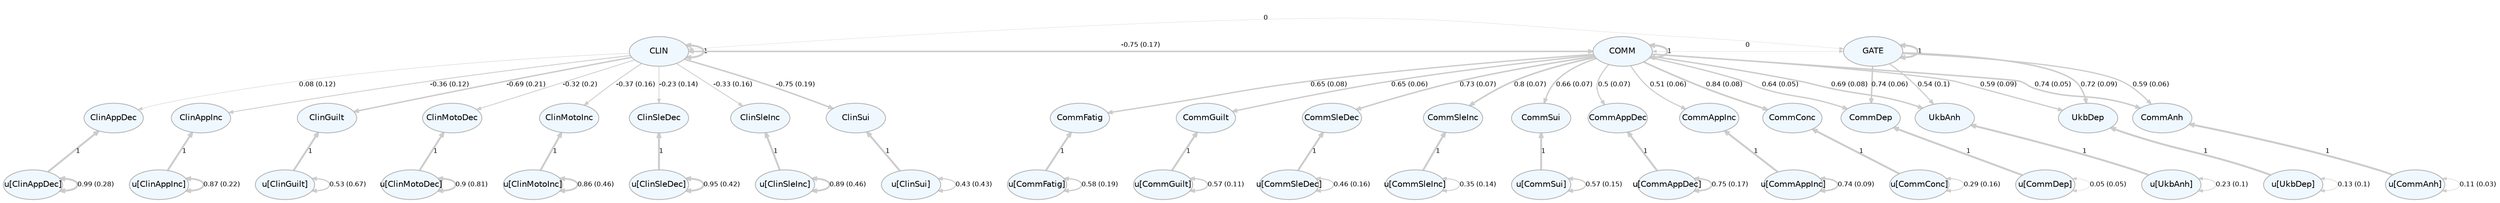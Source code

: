 digraph {

graph [layout = "dot",
       rankdir = "TB",
       outputorder = "edgesfirst",
       bgcolor = "white"]

node [fontname = "Helvetica",
      fontsize = "10",
      shape = "circle",
      fixedsize = "true",
      width = "0.5",
      style = "filled",
      fillcolor = "aliceblue",
      color = "gray70",
      fontcolor = "gray50"]

edge [fontname = "Helvetica",
     fontsize = "8",
     len = "1.5",
     color = "gray80",
     arrowsize = "0.5"]

rankdir = TB;
{rank=min; 1; 2; 3;}
{rank=same; 24; 25; 26; 27; 28; 29; 30; 31; 32; 33; 34; 35; 36; 37; 38; 39; 40; 41; 42; 43;}
{rank=max; 4; 5; 6; 7; 8; 9; 10; 11; 12; 13; 14; 15; 16; 17; 18; 19; 20; 21; 22; 23;}

  "1" [label = "CLIN", shape = "oval", width = "1", fontcolor = "black"] 
  "2" [label = "COMM", shape = "oval", width = "1", fontcolor = "black"] 
  "3" [label = "GATE", shape = "oval", width = "1", fontcolor = "black"] 
  "4" [label = "u[ClinAppDec]", shape = "oval", width = "1", fontcolor = "black"] 
  "5" [label = "u[ClinAppInc]", shape = "oval", width = "1", fontcolor = "black"] 
  "6" [label = "u[ClinGuilt]", shape = "oval", width = "1", fontcolor = "black"] 
  "7" [label = "u[ClinMotoDec]", shape = "oval", width = "1", fontcolor = "black"] 
  "8" [label = "u[ClinMotoInc]", shape = "oval", width = "1", fontcolor = "black"] 
  "9" [label = "u[ClinSleDec]", shape = "oval", width = "1", fontcolor = "black"] 
  "10" [label = "u[ClinSleInc]", shape = "oval", width = "1", fontcolor = "black"] 
  "11" [label = "u[ClinSui]", shape = "oval", width = "1", fontcolor = "black"] 
  "12" [label = "u[CommAnh]", shape = "oval", width = "1", fontcolor = "black"] 
  "13" [label = "u[CommAppDec]", shape = "oval", width = "1", fontcolor = "black"] 
  "14" [label = "u[CommAppInc]", shape = "oval", width = "1", fontcolor = "black"] 
  "15" [label = "u[CommConc]", shape = "oval", width = "1", fontcolor = "black"] 
  "16" [label = "u[CommDep]", shape = "oval", width = "1", fontcolor = "black"] 
  "17" [label = "u[CommFatig]", shape = "oval", width = "1", fontcolor = "black"] 
  "18" [label = "u[CommGuilt]", shape = "oval", width = "1", fontcolor = "black"] 
  "19" [label = "u[CommSleDec]", shape = "oval", width = "1", fontcolor = "black"] 
  "20" [label = "u[CommSleInc]", shape = "oval", width = "1", fontcolor = "black"] 
  "21" [label = "u[CommSui]", shape = "oval", width = "1", fontcolor = "black"] 
  "22" [label = "u[UkbAnh]", shape = "oval", width = "1", fontcolor = "black"] 
  "23" [label = "u[UkbDep]", shape = "oval", width = "1", fontcolor = "black"] 
  "24" [label = "ClinAppDec", shape = "oval", width = "1", fontcolor = "black"] 
  "25" [label = "ClinAppInc", shape = "oval", width = "1", fontcolor = "black"] 
  "26" [label = "ClinGuilt", shape = "oval", width = "1", fontcolor = "black"] 
  "27" [label = "ClinMotoDec", shape = "oval", width = "1", fontcolor = "black"] 
  "28" [label = "ClinMotoInc", shape = "oval", width = "1", fontcolor = "black"] 
  "29" [label = "ClinSleDec", shape = "oval", width = "1", fontcolor = "black"] 
  "30" [label = "ClinSleInc", shape = "oval", width = "1", fontcolor = "black"] 
  "31" [label = "ClinSui", shape = "oval", width = "1", fontcolor = "black"] 
  "32" [label = "CommAnh", shape = "oval", width = "1", fontcolor = "black"] 
  "33" [label = "CommAppDec", shape = "oval", width = "1", fontcolor = "black"] 
  "34" [label = "CommAppInc", shape = "oval", width = "1", fontcolor = "black"] 
  "35" [label = "CommConc", shape = "oval", width = "1", fontcolor = "black"] 
  "36" [label = "CommDep", shape = "oval", width = "1", fontcolor = "black"] 
  "37" [label = "CommFatig", shape = "oval", width = "1", fontcolor = "black"] 
  "38" [label = "CommGuilt", shape = "oval", width = "1", fontcolor = "black"] 
  "39" [label = "CommSleDec", shape = "oval", width = "1", fontcolor = "black"] 
  "40" [label = "CommSleInc", shape = "oval", width = "1", fontcolor = "black"] 
  "41" [label = "CommSui", shape = "oval", width = "1", fontcolor = "black"] 
  "42" [label = "UkbAnh", shape = "oval", width = "1", fontcolor = "black"] 
  "43" [label = "UkbDep", shape = "oval", width = "1", fontcolor = "black"] 
"1"->"1" [label = "1", penwidth = "2.3", dir = "both"] 
"1"->"2" [label = "-0.75 (0.17)", penwidth = "1.80362011490191", dir = "both"] 
"1"->"24" [label = "0.08 (0.12)", penwidth = "0.469994696221137", dir = "forward"] 
"1"->"25" [label = "-0.36 (0.12)", penwidth = "1.0151469122422", dir = "forward"] 
"1"->"26" [label = "-0.69 (0.21)", penwidth = "1.67498429900162", dir = "forward"] 
"1"->"27" [label = "-0.32 (0.2)", penwidth = "0.938571265387028", dir = "forward"] 
"1"->"28" [label = "-0.37 (0.16)", penwidth = "1.03617813777223", dir = "forward"] 
"1"->"29" [label = "-0.23 (0.14)", penwidth = "0.762624033129002", dir = "forward"] 
"1"->"30" [label = "-0.33 (0.16)", penwidth = "0.953581347853564", dir = "forward"] 
"1"->"31" [label = "-0.75 (0.19)", penwidth = "1.80383583230159", dir = "forward"] 
"1"->"3" [label = "0", penwidth = "0.3", dir = "both"] 
"2"->"2" [label = "1", penwidth = "2.3", dir = "both"] 
"2"->"32" [label = "0.74 (0.05)", penwidth = "1.77718101421603", dir = "forward"] 
"2"->"33" [label = "0.5 (0.07)", penwidth = "1.30316001785713", dir = "forward"] 
"2"->"34" [label = "0.51 (0.06)", penwidth = "1.31105873534638", dir = "forward"] 
"2"->"35" [label = "0.84 (0.08)", penwidth = "1.98791242038898", dir = "forward"] 
"2"->"36" [label = "0.64 (0.05)", penwidth = "1.5798790554743", dir = "forward"] 
"2"->"37" [label = "0.65 (0.08)", penwidth = "1.6001069504124", dir = "forward"] 
"2"->"38" [label = "0.65 (0.06)", penwidth = "1.60748944020327", dir = "forward"] 
"2"->"39" [label = "0.73 (0.07)", penwidth = "1.76331091017519", dir = "forward"] 
"2"->"40" [label = "0.8 (0.07)", penwidth = "1.90712644765687", dir = "forward"] 
"2"->"41" [label = "0.66 (0.07)", penwidth = "1.61133065585904", dir = "forward"] 
"2"->"3" [label = "0", penwidth = "0.3", dir = "both"] 
"2"->"42" [label = "0.69 (0.08)", penwidth = "1.68936579243014", dir = "forward"] 
"2"->"43" [label = "0.59 (0.09)", penwidth = "1.48355250878767", dir = "forward"] 
"3"->"32" [label = "0.59 (0.06)", penwidth = "1.47422666970523", dir = "forward"] 
"3"->"36" [label = "0.74 (0.06)", penwidth = "1.7713428314039", dir = "forward"] 
"3"->"3" [label = "1", penwidth = "2.3", dir = "both"] 
"3"->"42" [label = "0.54 (0.1)", penwidth = "1.3763197477624", dir = "forward"] 
"3"->"43" [label = "0.72 (0.09)", penwidth = "1.73873105820309", dir = "forward"] 
"4"->"24" [label = "1", penwidth = "2.3", dir = "forward"] 
"4"->"4" [label = "0.99 (0.28)", penwidth = "2.28555205951246", dir = "both"] 
"5"->"25" [label = "1", penwidth = "2.3", dir = "forward"] 
"5"->"5" [label = "0.87 (0.22)", penwidth = "2.04428705854579", dir = "both"] 
"6"->"26" [label = "1", penwidth = "2.3", dir = "forward"] 
"6"->"6" [label = "0.53 (0.67)", penwidth = "1.3547057911363", dir = "both"] 
"7"->"27" [label = "1", penwidth = "2.3", dir = "forward"] 
"7"->"7" [label = "0.9 (0.81)", penwidth = "2.09607112758874", dir = "both"] 
"8"->"28" [label = "1", penwidth = "2.3", dir = "forward"] 
"8"->"8" [label = "0.86 (0.46)", penwidth = "2.0290271759344", dir = "both"] 
"9"->"29" [label = "1", penwidth = "2.3", dir = "forward"] 
"9"->"9" [label = "0.95 (0.42)", penwidth = "2.19299368265989", dir = "both"] 
"10"->"30" [label = "1", penwidth = "2.3", dir = "forward"] 
"10"->"10" [label = "0.89 (0.46)", penwidth = "2.08642166173481", dir = "both"] 
"11"->"31" [label = "1", penwidth = "2.3", dir = "forward"] 
"11"->"11" [label = "0.43 (0.43)", penwidth = "1.16923806149858", dir = "both"] 
"12"->"32" [label = "1", penwidth = "2.3", dir = "forward"] 
"12"->"12" [label = "0.11 (0.03)", penwidth = "0.519565775011193", dir = "both"] 
"13"->"33" [label = "1", penwidth = "2.3", dir = "forward"] 
"13"->"13" [label = "0.75 (0.17)", penwidth = "1.79683390192085", dir = "both"] 
"14"->"34" [label = "1", penwidth = "2.3", dir = "forward"] 
"14"->"14" [label = "0.74 (0.09)", penwidth = "1.78887813110088", dir = "both"] 
"15"->"35" [label = "1", penwidth = "2.3", dir = "forward"] 
"15"->"15" [label = "0.29 (0.16)", penwidth = "0.875479729903938", dir = "both"] 
"16"->"36" [label = "1", penwidth = "2.3", dir = "forward"] 
"16"->"16" [label = "0.05 (0.05)", penwidth = "0.398529717252697", dir = "both"] 
"17"->"37" [label = "1", penwidth = "2.3", dir = "forward"] 
"17"->"17" [label = "0.58 (0.19)", penwidth = "1.4548633470149", dir = "both"] 
"18"->"38" [label = "1", penwidth = "2.3", dir = "forward"] 
"18"->"18" [label = "0.57 (0.11)", penwidth = "1.44523339322395", dir = "both"] 
"19"->"39" [label = "1", penwidth = "2.3", dir = "forward"] 
"19"->"19" [label = "0.46 (0.16)", penwidth = "1.2293601699689", dir = "both"] 
"20"->"40" [label = "1", penwidth = "2.3", dir = "forward"] 
"20"->"20" [label = "0.35 (0.14)", penwidth = "1.00857213092724", dir = "both"] 
"21"->"41" [label = "1", penwidth = "2.3", dir = "forward"] 
"21"->"21" [label = "0.57 (0.15)", penwidth = "1.44020419185374", dir = "both"] 
"22"->"42" [label = "1", penwidth = "2.3", dir = "forward"] 
"22"->"22" [label = "0.23 (0.1)", penwidth = "0.75559758956988", dir = "both"] 
"23"->"43" [label = "1", penwidth = "2.3", dir = "forward"] 
"23"->"23" [label = "0.13 (0.1)", penwidth = "0.564627860766238", dir = "both"] 
}